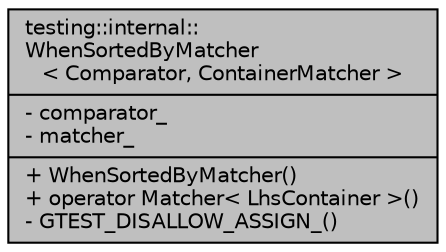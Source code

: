 digraph "testing::internal::WhenSortedByMatcher&lt; Comparator, ContainerMatcher &gt;"
{
  edge [fontname="Helvetica",fontsize="10",labelfontname="Helvetica",labelfontsize="10"];
  node [fontname="Helvetica",fontsize="10",shape=record];
  Node1 [label="{testing::internal::\lWhenSortedByMatcher\l\< Comparator, ContainerMatcher \>\n|- comparator_\l- matcher_\l|+ WhenSortedByMatcher()\l+ operator Matcher\< LhsContainer \>()\l- GTEST_DISALLOW_ASSIGN_()\l}",height=0.2,width=0.4,color="black", fillcolor="grey75", style="filled", fontcolor="black"];
}
